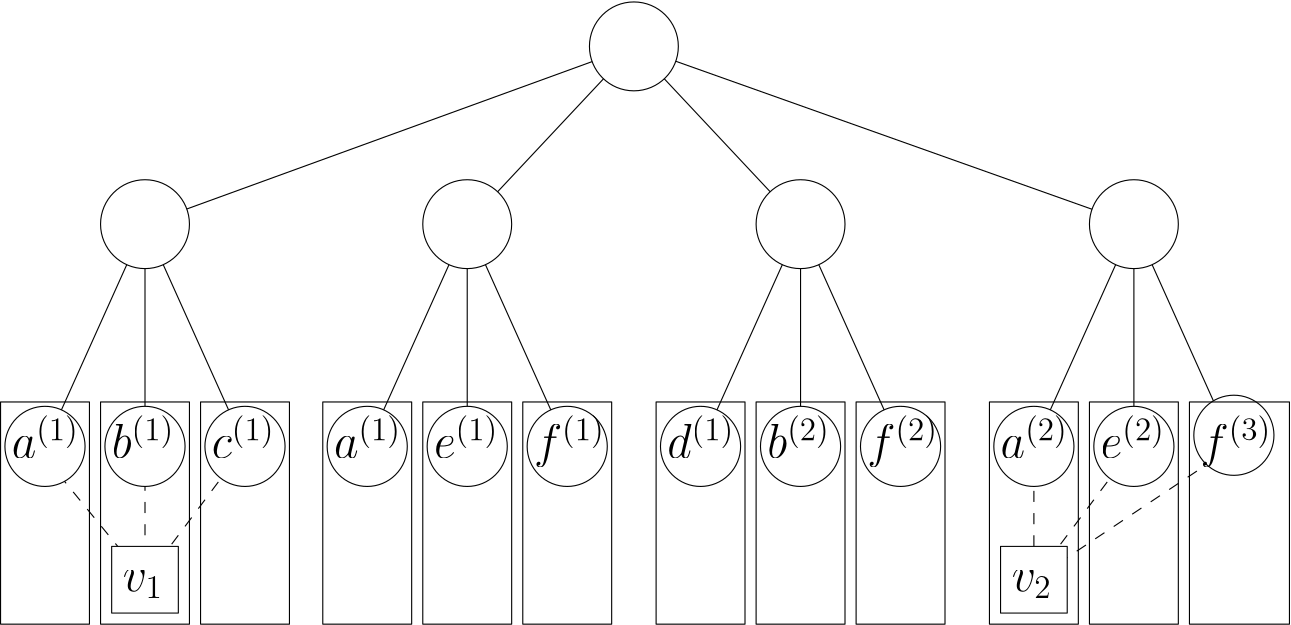 <?xml version="1.0"?>
<!DOCTYPE ipe SYSTEM "ipe.dtd">
<ipe version="70005" creator="Ipe 7.1.4">
<info created="D:20190312133959" modified="D:20190312133959"/>
<ipestyle name="basic">
<symbol name="arrow/arc(spx)">
<path stroke="sym-stroke" fill="sym-stroke" pen="sym-pen">
0 0 m
-1 0.333 l
-1 -0.333 l
h
</path>
</symbol>
<symbol name="arrow/farc(spx)">
<path stroke="sym-stroke" fill="white" pen="sym-pen">
0 0 m
-1 0.333 l
-1 -0.333 l
h
</path>
</symbol>
<symbol name="mark/circle(sx)" transformations="translations">
<path fill="sym-stroke">
0.6 0 0 0.6 0 0 e
0.4 0 0 0.4 0 0 e
</path>
</symbol>
<symbol name="mark/disk(sx)" transformations="translations">
<path fill="sym-stroke">
0.6 0 0 0.6 0 0 e
</path>
</symbol>
<symbol name="mark/fdisk(sfx)" transformations="translations">
<group>
<path fill="sym-fill">
0.5 0 0 0.5 0 0 e
</path>
<path fill="sym-stroke" fillrule="eofill">
0.6 0 0 0.6 0 0 e
0.4 0 0 0.4 0 0 e
</path>
</group>
</symbol>
<symbol name="mark/box(sx)" transformations="translations">
<path fill="sym-stroke" fillrule="eofill">
-0.6 -0.6 m
0.6 -0.6 l
0.6 0.6 l
-0.6 0.6 l
h
-0.4 -0.4 m
0.4 -0.4 l
0.4 0.4 l
-0.4 0.4 l
h
</path>
</symbol>
<symbol name="mark/square(sx)" transformations="translations">
<path fill="sym-stroke">
-0.6 -0.6 m
0.6 -0.6 l
0.6 0.6 l
-0.6 0.6 l
h
</path>
</symbol>
<symbol name="mark/fsquare(sfx)" transformations="translations">
<group>
<path fill="sym-fill">
-0.5 -0.5 m
0.5 -0.5 l
0.5 0.5 l
-0.5 0.5 l
h
</path>
<path fill="sym-stroke" fillrule="eofill">
-0.6 -0.6 m
0.6 -0.6 l
0.6 0.6 l
-0.6 0.6 l
h
-0.4 -0.4 m
0.4 -0.4 l
0.4 0.4 l
-0.4 0.4 l
h
</path>
</group>
</symbol>
<symbol name="mark/cross(sx)" transformations="translations">
<group>
<path fill="sym-stroke">
-0.43 -0.57 m
0.57 0.43 l
0.43 0.57 l
-0.57 -0.43 l
h
</path>
<path fill="sym-stroke">
-0.43 0.57 m
0.57 -0.43 l
0.43 -0.57 l
-0.57 0.43 l
h
</path>
</group>
</symbol>
<symbol name="arrow/fnormal(spx)">
<path stroke="sym-stroke" fill="white" pen="sym-pen">
0 0 m
-1 0.333 l
-1 -0.333 l
h
</path>
</symbol>
<symbol name="arrow/pointed(spx)">
<path stroke="sym-stroke" fill="sym-stroke" pen="sym-pen">
0 0 m
-1 0.333 l
-0.8 0 l
-1 -0.333 l
h
</path>
</symbol>
<symbol name="arrow/fpointed(spx)">
<path stroke="sym-stroke" fill="white" pen="sym-pen">
0 0 m
-1 0.333 l
-0.8 0 l
-1 -0.333 l
h
</path>
</symbol>
<symbol name="arrow/linear(spx)">
<path stroke="sym-stroke" pen="sym-pen">
-1 0.333 m
0 0 l
-1 -0.333 l
</path>
</symbol>
<symbol name="arrow/fdouble(spx)">
<path stroke="sym-stroke" fill="white" pen="sym-pen">
0 0 m
-1 0.333 l
-1 -0.333 l
h
-1 0 m
-2 0.333 l
-2 -0.333 l
h
</path>
</symbol>
<symbol name="arrow/double(spx)">
<path stroke="sym-stroke" fill="sym-stroke" pen="sym-pen">
0 0 m
-1 0.333 l
-1 -0.333 l
h
-1 0 m
-2 0.333 l
-2 -0.333 l
h
</path>
</symbol>
<pen name="heavier" value="0.8"/>
<pen name="fat" value="1.2"/>
<pen name="ultrafat" value="2"/>
<symbolsize name="large" value="5"/>
<symbolsize name="small" value="2"/>
<symbolsize name="tiny" value="1.1"/>
<arrowsize name="large" value="10"/>
<arrowsize name="small" value="5"/>
<arrowsize name="tiny" value="3"/>
<color name="red" value="1 0 0"/>
<color name="green" value="0 1 0"/>
<color name="blue" value="0 0 1"/>
<color name="yellow" value="1 1 0"/>
<color name="orange" value="1 0.647 0"/>
<color name="gold" value="1 0.843 0"/>
<color name="purple" value="0.627 0.125 0.941"/>
<color name="gray" value="0.745"/>
<color name="brown" value="0.647 0.165 0.165"/>
<color name="navy" value="0 0 0.502"/>
<color name="pink" value="1 0.753 0.796"/>
<color name="seagreen" value="0.18 0.545 0.341"/>
<color name="turquoise" value="0.251 0.878 0.816"/>
<color name="violet" value="0.933 0.51 0.933"/>
<color name="darkblue" value="0 0 0.545"/>
<color name="darkcyan" value="0 0.545 0.545"/>
<color name="darkgray" value="0.663"/>
<color name="darkgreen" value="0 0.392 0"/>
<color name="darkmagenta" value="0.545 0 0.545"/>
<color name="darkorange" value="1 0.549 0"/>
<color name="darkred" value="0.545 0 0"/>
<color name="lightblue" value="0.678 0.847 0.902"/>
<color name="lightcyan" value="0.878 1 1"/>
<color name="lightgray" value="0.827"/>
<color name="lightgreen" value="0.565 0.933 0.565"/>
<color name="lightyellow" value="1 1 0.878"/>
<dashstyle name="dashed" value="[4] 0"/>
<dashstyle name="dotted" value="[1 3] 0"/>
<dashstyle name="dash dotted" value="[4 2 1 2] 0"/>
<dashstyle name="dash dot dotted" value="[4 2 1 2 1 2] 0"/>
<textsize name="large" value="\large"/>
<textsize name="small" value="\small"/>
<textsize name="tiny" value="\tiny"/>
<textsize name="Large" value="\Large"/>
<textsize name="LARGE" value="\LARGE"/>
<textsize name="huge" value="\huge"/>
<textsize name="Huge" value="\Huge"/>
<textsize name="footnote" value="\footnotesize"/>
<textstyle name="center" begin="\begin{center}" end="\end{center}"/>
<textstyle name="itemize" begin="\begin{itemize}" end="\end{itemize}"/>
<textstyle name="item" begin="\begin{itemize}\item{}" end="\end{itemize}"/>
<gridsize name="4 pts" value="4"/>
<gridsize name="8 pts (~3 mm)" value="8"/>
<gridsize name="16 pts (~6 mm)" value="16"/>
<gridsize name="32 pts (~12 mm)" value="32"/>
<gridsize name="10 pts (~3.5 mm)" value="10"/>
<gridsize name="20 pts (~7 mm)" value="20"/>
<gridsize name="14 pts (~5 mm)" value="14"/>
<gridsize name="28 pts (~10 mm)" value="28"/>
<gridsize name="56 pts (~20 mm)" value="56"/>
<anglesize name="90 deg" value="90"/>
<anglesize name="60 deg" value="60"/>
<anglesize name="45 deg" value="45"/>
<anglesize name="30 deg" value="30"/>
<anglesize name="22.5 deg" value="22.5"/>
<tiling name="falling" angle="-60" step="4" width="1"/>
<tiling name="rising" angle="30" step="4" width="1"/>
</ipestyle>
<page>
<layer name="alpha"/>
<view layers="alpha" active="alpha"/>
<path layer="alpha" stroke="black" dash="dashed">
504 624 m
432 576 l
</path>
<path stroke="black" dash="dashed">
468 624 m
432 576 l
</path>
<path stroke="black" dash="dashed">
432 624 m
432 576 l
</path>
<path stroke="black" dash="dashed">
112 620 m
112 576 l
</path>
<path stroke="black" dash="dashed">
148 624 m
112 576 l
</path>
<path stroke="black" dash="dashed">
76 620 m
112 576 l
</path>
<path stroke="black">
112 704 m
76 624 l
</path>
<path stroke="black">
112 704 m
112 624 l
</path>
<path stroke="black">
112 704 m
148 624 l
</path>
<path stroke="black" fill="white">
12 -8 8 12 112 624 e
</path>
<path stroke="black" fill="white">
12 -8 8 12 76 624 e
</path>
<path stroke="black" fill="white">
12 -8 8 12 148 624 e
</path>
<text matrix="1 0 0 1 -4 8" transformations="translations" pos="68 612" stroke="black" type="label" width="24.304" height="15.214" depth="0" valign="baseline" size="LARGE">$a^{(1)}$</text>
<text matrix="1 0 0 1 32 8" transformations="translations" pos="68 612" stroke="black" type="label" width="22.623" height="15.214" depth="0" valign="baseline" size="LARGE">$b^{(1)}$</text>
<text matrix="1 0 0 1 68 8" transformations="translations" pos="68 612" stroke="black" type="label" width="22.71" height="15.214" depth="0" valign="baseline" size="LARGE">$c^{(1)}$</text>
<path matrix="1 0 0 1 116 0" stroke="black">
112 704 m
76 624 l
</path>
<path matrix="1 0 0 1 116 0" stroke="black">
112 704 m
112 624 l
</path>
<path matrix="1 0 0 1 116 0" stroke="black">
112 704 m
148 624 l
</path>
<path stroke="black" fill="white">
12 -8 8 12 228 624 e
</path>
<path stroke="black" fill="white">
12 -8 8 12 192 624 e
</path>
<path stroke="black" fill="white">
12 -8 8 12 264 624 e
</path>
<text matrix="1 0 0 1 112 8" transformations="translations" pos="68 612" stroke="black" type="label" width="24.304" height="15.214" depth="0" valign="baseline" size="LARGE">$a^{(1)}$</text>
<text matrix="1 0 0 1 148 8" transformations="translations" pos="68 612" stroke="black" type="label" width="23.268" height="15.214" depth="0" valign="baseline" size="LARGE">$e^{(1)}$</text>
<text matrix="1 0 0 1 184 8" transformations="translations" pos="68 612" stroke="black" type="label" width="25.603" height="15.211" depth="3.35" valign="baseline" size="LARGE">$f^{(1)}$</text>
<path matrix="1 0 0 1 236 0" stroke="black">
112 704 m
76 624 l
</path>
<path matrix="1 0 0 1 236 0" stroke="black">
112 704 m
112 624 l
</path>
<path matrix="1 0 0 1 236 0" stroke="black">
112 704 m
148 624 l
</path>
<path stroke="black" fill="white">
12 -8 8 12 348 624 e
</path>
<path stroke="black" fill="white">
12 -8 8 12 312 624 e
</path>
<path stroke="black" fill="white">
12 -8 8 12 384 624 e
</path>
<text matrix="1 0 0 1 232 8" transformations="translations" pos="68 612" stroke="black" type="label" width="24.215" height="15.214" depth="0" valign="baseline" size="LARGE">$d^{(1)}$</text>
<text matrix="1 0 0 1 268 8" transformations="translations" pos="68 612" stroke="black" type="label" width="22.623" height="15.214" depth="0" valign="baseline" size="LARGE">$b^{(2)}$</text>
<text matrix="1 0 0 1 304 8" transformations="translations" pos="68 612" stroke="black" type="label" width="25.603" height="15.211" depth="3.35" valign="baseline" size="LARGE">$f^{(2)}$</text>
<path matrix="1 0 0 1 356 0" stroke="black">
112 704 m
76 624 l
</path>
<path matrix="1 0 0 1 356 0" stroke="black">
112 704 m
112 624 l
</path>
<path matrix="1 0 0 1 356 0" stroke="black">
112 704 m
148 624 l
</path>
<path stroke="black" fill="white">
8 -12 12 8 468 624 e
</path>
<path stroke="black" fill="white">
12 -8 8 12 432 624 e
</path>
<path matrix="1 0 0 1 0 4" stroke="black" fill="white">
12 -8 8 12 504 624 e
</path>
<text matrix="1 0 0 1 352 8" transformations="translations" pos="68 612" stroke="black" type="label" width="24.304" height="15.214" depth="0" valign="baseline" size="LARGE">$a^{(2)}$</text>
<text matrix="1 0 0 1 388 8" transformations="translations" pos="68 612" stroke="black" type="label" width="23.268" height="15.214" depth="0" valign="baseline" size="LARGE">$e^{(2)}$</text>
<text matrix="1 0 0 1 424 8" transformations="translations" pos="68 612" stroke="black" type="label" width="25.603" height="15.211" depth="3.35" valign="baseline" size="LARGE">$f^{(3)}$</text>
<path stroke="black">
288 768 m
112 704 l
</path>
<path stroke="black">
288 768 m
228 704 l
</path>
<path stroke="black">
288 768 m
348 704 l
</path>
<path stroke="black">
288 768 m
468 704 l
</path>
<path stroke="black" fill="white">
16 0 0 16 288 768 e
</path>
<path matrix="1 0 0 1 16 0" stroke="black" fill="white">
16 0 0 16 96 704 e
</path>
<path matrix="1 0 0 1 132 0" stroke="black" fill="white">
16 0 0 16 96 704 e
</path>
<path matrix="1 0 0 1 252 0" stroke="black" fill="white">
16 0 0 16 96 704 e
</path>
<path matrix="1 0 0 1 372 0" stroke="black" fill="white">
16 0 0 16 96 704 e
</path>
<path stroke="black" fill="white">
100 588 m
100 564 l
124 564 l
124 588 l
h
</path>
<path stroke="black" fill="white">
420 588 m
420 564 l
444 564 l
444 588 l
h
</path>
<text transformations="translations" pos="104 572" stroke="black" type="label" width="14.5" height="7.415" depth="2.58" valign="baseline" size="LARGE">$v_1$</text>
<text matrix="1 0 0 1 0 4" transformations="translations" pos="424 568" stroke="black" type="label" width="14.5" height="7.415" depth="2.58" valign="baseline" size="LARGE">$v_2$</text>
<path stroke="black">
96 640 m
96 560 l
128 560 l
128 640 l
h
</path>
<path stroke="black">
60 640 m
60 560 l
92 560 l
92 640 l
h
</path>
<path stroke="black">
132 640 m
132 560 l
164 560 l
164 640 l
h
</path>
<path stroke="black">
176 640 m
176 560 l
208 560 l
208 640 l
h
</path>
<path stroke="black">
212 640 m
212 560 l
244 560 l
244 640 l
h
</path>
<path stroke="black">
248 640 m
248 560 l
280 560 l
280 640 l
h
</path>
<path stroke="black">
296 640 m
296 560 l
328 560 l
328 640 l
h
</path>
<path stroke="black">
332 640 m
332 560 l
364 560 l
364 640 l
h
</path>
<path stroke="black">
368 640 m
368 560 l
400 560 l
400 640 l
h
</path>
<path stroke="black">
416 640 m
416 560 l
448 560 l
448 640 l
h
</path>
<path stroke="black">
452 640 m
452 560 l
484 560 l
484 640 l
h
</path>
<path stroke="black">
488 640 m
488 560 l
524 560 l
524 640 l
h
</path>
</page>
</ipe>

